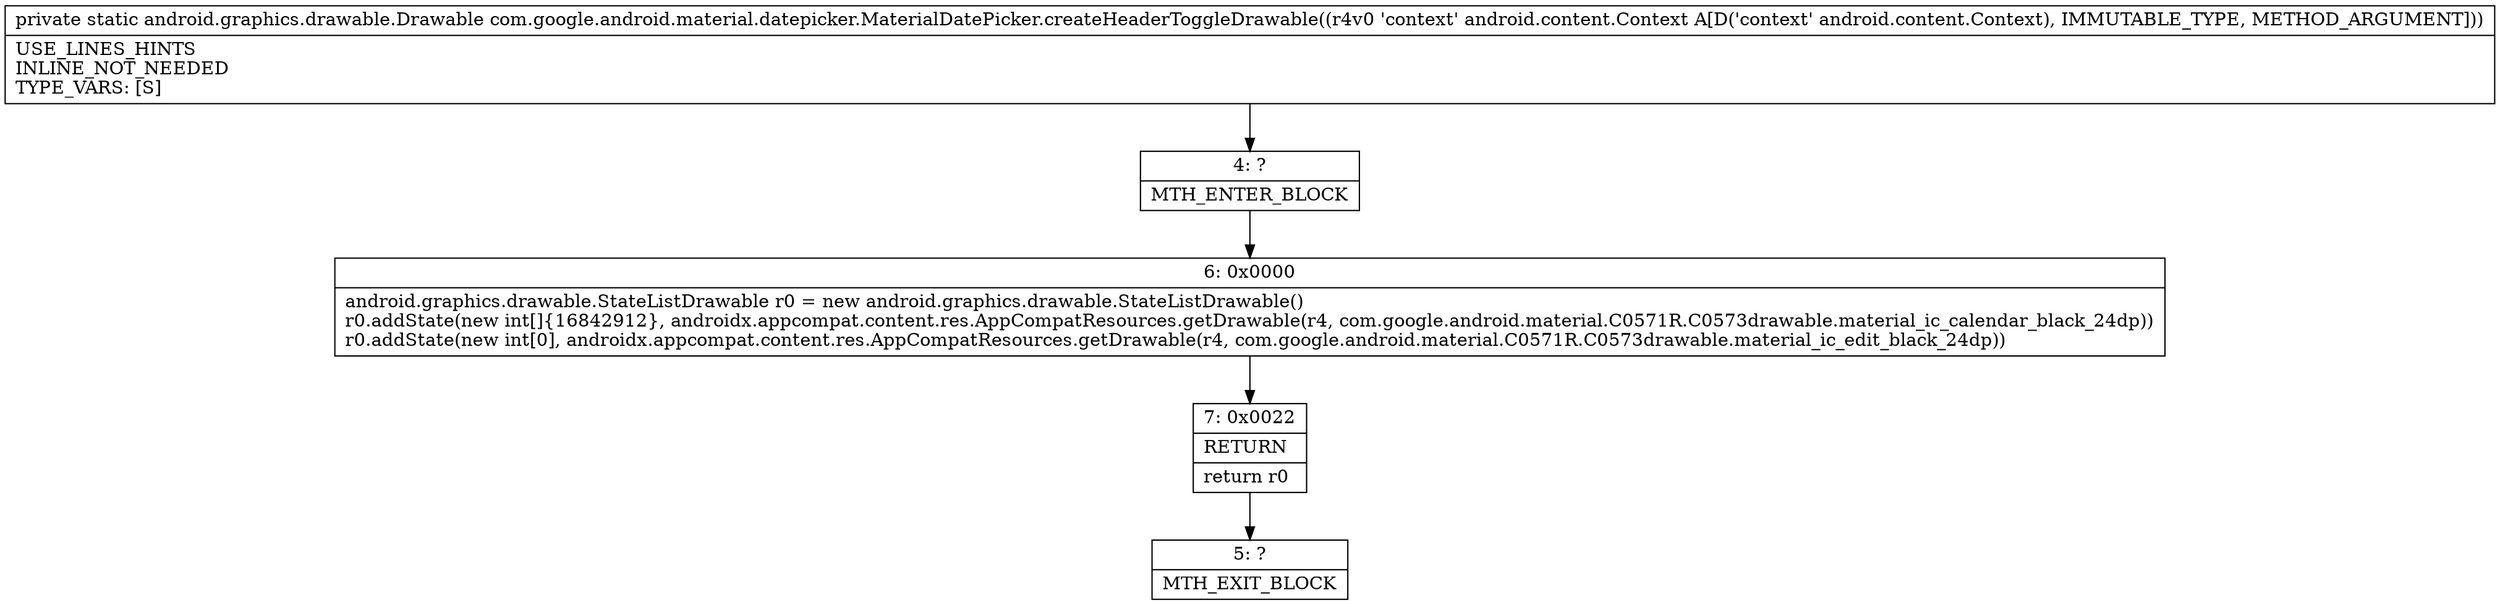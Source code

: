 digraph "CFG forcom.google.android.material.datepicker.MaterialDatePicker.createHeaderToggleDrawable(Landroid\/content\/Context;)Landroid\/graphics\/drawable\/Drawable;" {
Node_4 [shape=record,label="{4\:\ ?|MTH_ENTER_BLOCK\l}"];
Node_6 [shape=record,label="{6\:\ 0x0000|android.graphics.drawable.StateListDrawable r0 = new android.graphics.drawable.StateListDrawable()\lr0.addState(new int[]\{16842912\}, androidx.appcompat.content.res.AppCompatResources.getDrawable(r4, com.google.android.material.C0571R.C0573drawable.material_ic_calendar_black_24dp))\lr0.addState(new int[0], androidx.appcompat.content.res.AppCompatResources.getDrawable(r4, com.google.android.material.C0571R.C0573drawable.material_ic_edit_black_24dp))\l}"];
Node_7 [shape=record,label="{7\:\ 0x0022|RETURN\l|return r0\l}"];
Node_5 [shape=record,label="{5\:\ ?|MTH_EXIT_BLOCK\l}"];
MethodNode[shape=record,label="{private static android.graphics.drawable.Drawable com.google.android.material.datepicker.MaterialDatePicker.createHeaderToggleDrawable((r4v0 'context' android.content.Context A[D('context' android.content.Context), IMMUTABLE_TYPE, METHOD_ARGUMENT]))  | USE_LINES_HINTS\lINLINE_NOT_NEEDED\lTYPE_VARS: [S]\l}"];
MethodNode -> Node_4;Node_4 -> Node_6;
Node_6 -> Node_7;
Node_7 -> Node_5;
}

